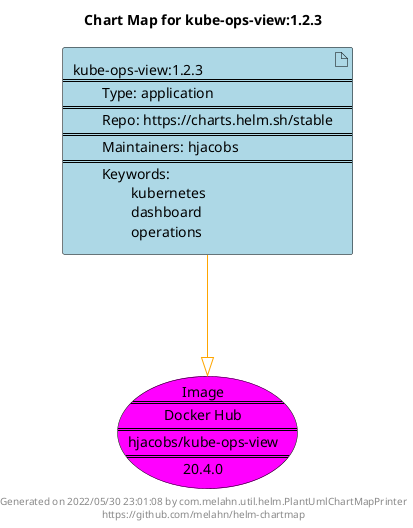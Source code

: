 @startuml
skinparam linetype ortho
skinparam backgroundColor white
skinparam usecaseBorderColor black
skinparam usecaseArrowColor LightSlateGray
skinparam artifactBorderColor black
skinparam artifactArrowColor LightSlateGray

title Chart Map for kube-ops-view:1.2.3

'There is one referenced Helm Chart
artifact "kube-ops-view:1.2.3\n====\n\tType: application\n====\n\tRepo: https://charts.helm.sh/stable\n====\n\tMaintainers: hjacobs\n====\n\tKeywords: \n\t\tkubernetes\n\t\tdashboard\n\t\toperations" as kube_ops_view_1_2_3 #LightBlue

'There is one referenced Docker Image
usecase "Image\n====\nDocker Hub\n====\nhjacobs/kube-ops-view\n====\n20.4.0" as hjacobs_kube_ops_view_20_4_0 #Fuchsia

'Chart Dependencies
kube_ops_view_1_2_3--[#orange]-|>hjacobs_kube_ops_view_20_4_0

center footer Generated on 2022/05/30 23:01:08 by com.melahn.util.helm.PlantUmlChartMapPrinter\nhttps://github.com/melahn/helm-chartmap
@enduml
